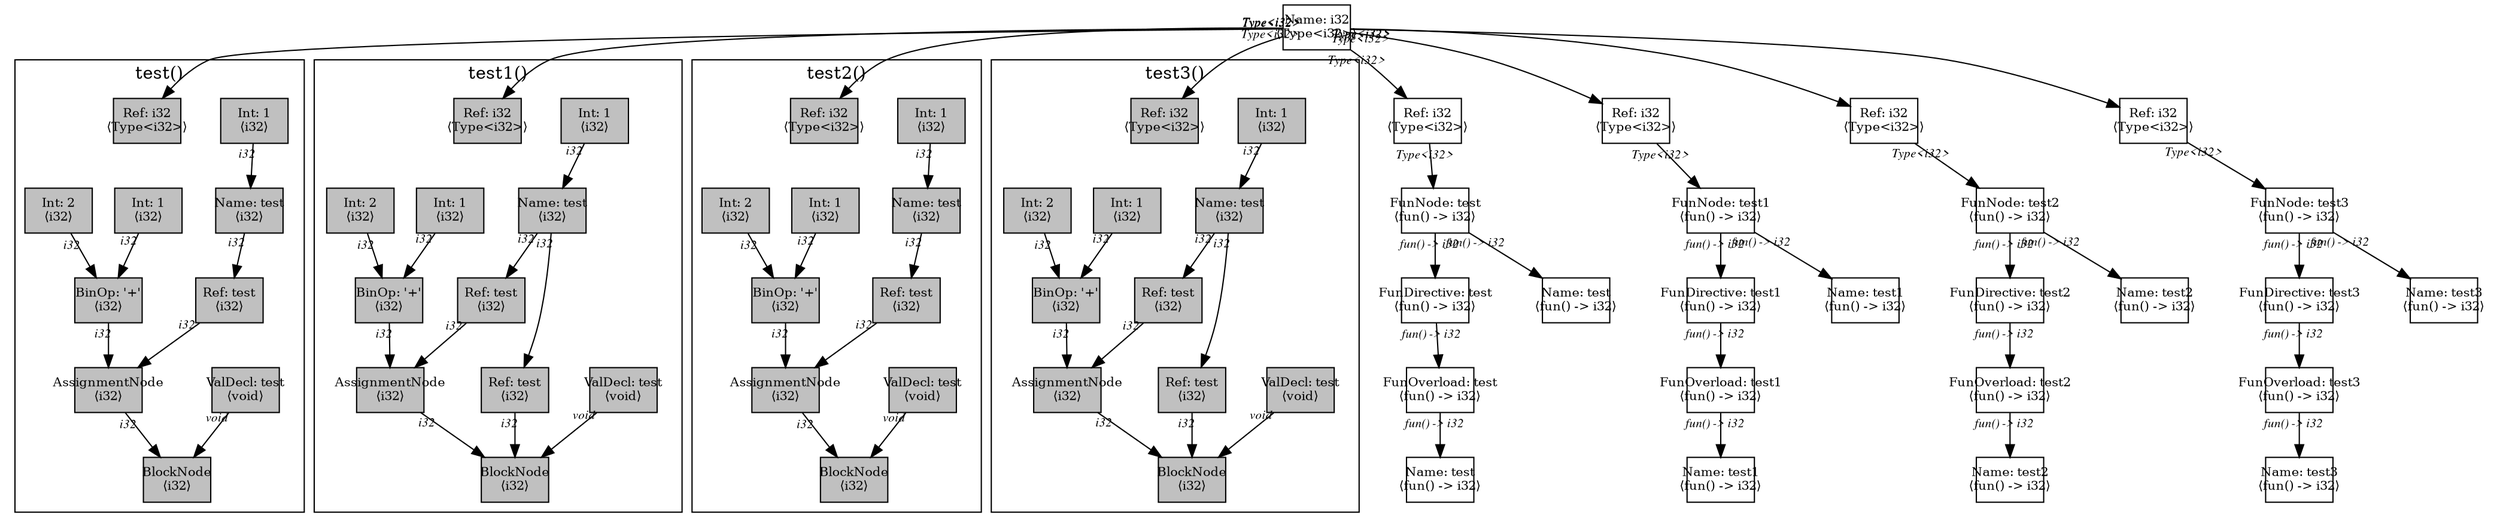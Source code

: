 digraph Document {
  node [shape=box,fixedsize=shape fontsize=10]
  1 [label="Name: i32\n⟨Type<i32>⟩", fillcolor=grey];
  2 [label="FunOverload: test\n⟨fun() -> i32⟩", fillcolor=grey];
  3 [label="FunDirective: test\n⟨fun() -> i32⟩", fillcolor=grey];
  4 [label="FunNode: test\n⟨fun() -> i32⟩", fillcolor=grey];
  5 [label="Ref: i32\n⟨Type<i32>⟩", fillcolor=grey];
  6 [label="Name: test\n⟨fun() -> i32⟩", fillcolor=grey];
  7 [label="Name: test\n⟨fun() -> i32⟩", fillcolor=grey];
  8 [label="FunOverload: test1\n⟨fun() -> i32⟩", fillcolor=grey];
  9 [label="FunDirective: test1\n⟨fun() -> i32⟩", fillcolor=grey];
  10 [label="FunNode: test1\n⟨fun() -> i32⟩", fillcolor=grey];
  11 [label="Ref: i32\n⟨Type<i32>⟩", fillcolor=grey];
  12 [label="Name: test1\n⟨fun() -> i32⟩", fillcolor=grey];
  13 [label="Name: test1\n⟨fun() -> i32⟩", fillcolor=grey];
  14 [label="FunOverload: test2\n⟨fun() -> i32⟩", fillcolor=grey];
  15 [label="FunDirective: test2\n⟨fun() -> i32⟩", fillcolor=grey];
  16 [label="FunNode: test2\n⟨fun() -> i32⟩", fillcolor=grey];
  17 [label="Ref: i32\n⟨Type<i32>⟩", fillcolor=grey];
  18 [label="Name: test2\n⟨fun() -> i32⟩", fillcolor=grey];
  19 [label="Name: test2\n⟨fun() -> i32⟩", fillcolor=grey];
  20 [label="FunOverload: test3\n⟨fun() -> i32⟩", fillcolor=grey];
  21 [label="FunDirective: test3\n⟨fun() -> i32⟩", fillcolor=grey];
  22 [label="FunNode: test3\n⟨fun() -> i32⟩", fillcolor=grey];
  23 [label="Ref: i32\n⟨Type<i32>⟩", fillcolor=grey];
  24 [label="Name: test3\n⟨fun() -> i32⟩", fillcolor=grey];
  25 [label="Name: test3\n⟨fun() -> i32⟩", fillcolor=grey];
  subgraph cluster0 {
    node [style=filled, fillcolor=grey];
    26 [label="BlockNode\n⟨i32⟩", fillcolor=grey];
    27 [label="ValDecl: test\n⟨void⟩", fillcolor=grey];
    28 [label="Name: test\n⟨i32⟩", fillcolor=grey];
    29 [label="Int: 1\n⟨i32⟩", fillcolor=grey];
    30 [label="AssignmentNode\n⟨i32⟩", fillcolor=grey];
    31 [label="Ref: test\n⟨i32⟩", fillcolor=grey];
    32 [label="BinOp: '+'\n⟨i32⟩", fillcolor=grey];
    33 [label="Int: 1\n⟨i32⟩", fillcolor=grey];
    34 [label="Int: 2\n⟨i32⟩", fillcolor=grey];
    35 [label="Ref: i32\n⟨Type<i32>⟩", fillcolor=grey];
    27 -> 26[taillabel="void" labeldistance="1" fontname="times  italic" fontsize = 10 color="black" ];
    28 -> 31[taillabel="i32" labeldistance="1" fontname="times  italic" fontsize = 10 color="black" ];
    29 -> 28[taillabel="i32" labeldistance="1" fontname="times  italic" fontsize = 10 color="black" ];
    30 -> 26[taillabel="i32" labeldistance="1" fontname="times  italic" fontsize = 10 color="black" ];
    31 -> 30[taillabel="i32" labeldistance="1" fontname="times  italic" fontsize = 10 color="black" ];
    32 -> 30[taillabel="i32" labeldistance="1" fontname="times  italic" fontsize = 10 color="black" ];
    33 -> 32[taillabel="i32" labeldistance="1" fontname="times  italic" fontsize = 10 color="black" ];
    34 -> 32[taillabel="i32" labeldistance="1" fontname="times  italic" fontsize = 10 color="black" ];
  label = "test()";
}
  subgraph cluster1 {
    node [style=filled, fillcolor=grey];
    36 [label="BlockNode\n⟨i32⟩", fillcolor=grey];
    37 [label="ValDecl: test\n⟨void⟩", fillcolor=grey];
    38 [label="Name: test\n⟨i32⟩", fillcolor=grey];
    39 [label="Int: 1\n⟨i32⟩", fillcolor=grey];
    40 [label="AssignmentNode\n⟨i32⟩", fillcolor=grey];
    41 [label="Ref: test\n⟨i32⟩", fillcolor=grey];
    42 [label="BinOp: '+'\n⟨i32⟩", fillcolor=grey];
    43 [label="Int: 1\n⟨i32⟩", fillcolor=grey];
    44 [label="Int: 2\n⟨i32⟩", fillcolor=grey];
    45 [label="Ref: test\n⟨i32⟩", fillcolor=grey];
    46 [label="Ref: i32\n⟨Type<i32>⟩", fillcolor=grey];
    37 -> 36[taillabel="void" labeldistance="1" fontname="times  italic" fontsize = 10 color="black" ];
    38 -> 41[taillabel="i32" labeldistance="1" fontname="times  italic" fontsize = 10 color="black" ];
    38 -> 45[taillabel="i32" labeldistance="1" fontname="times  italic" fontsize = 10 color="black" ];
    39 -> 38[taillabel="i32" labeldistance="1" fontname="times  italic" fontsize = 10 color="black" ];
    40 -> 36[taillabel="i32" labeldistance="1" fontname="times  italic" fontsize = 10 color="black" ];
    41 -> 40[taillabel="i32" labeldistance="1" fontname="times  italic" fontsize = 10 color="black" ];
    42 -> 40[taillabel="i32" labeldistance="1" fontname="times  italic" fontsize = 10 color="black" ];
    43 -> 42[taillabel="i32" labeldistance="1" fontname="times  italic" fontsize = 10 color="black" ];
    44 -> 42[taillabel="i32" labeldistance="1" fontname="times  italic" fontsize = 10 color="black" ];
    45 -> 36[taillabel="i32" labeldistance="1" fontname="times  italic" fontsize = 10 color="black" ];
  label = "test1()";
}
  subgraph cluster2 {
    node [style=filled, fillcolor=grey];
    47 [label="BlockNode\n⟨i32⟩", fillcolor=grey];
    48 [label="ValDecl: test\n⟨void⟩", fillcolor=grey];
    49 [label="Name: test\n⟨i32⟩", fillcolor=grey];
    50 [label="Int: 1\n⟨i32⟩", fillcolor=grey];
    51 [label="AssignmentNode\n⟨i32⟩", fillcolor=grey];
    52 [label="Ref: test\n⟨i32⟩", fillcolor=grey];
    53 [label="BinOp: '+'\n⟨i32⟩", fillcolor=grey];
    54 [label="Int: 1\n⟨i32⟩", fillcolor=grey];
    55 [label="Int: 2\n⟨i32⟩", fillcolor=grey];
    56 [label="Ref: i32\n⟨Type<i32>⟩", fillcolor=grey];
    48 -> 47[taillabel="void" labeldistance="1" fontname="times  italic" fontsize = 10 color="black" ];
    49 -> 52[taillabel="i32" labeldistance="1" fontname="times  italic" fontsize = 10 color="black" ];
    50 -> 49[taillabel="i32" labeldistance="1" fontname="times  italic" fontsize = 10 color="black" ];
    51 -> 47[taillabel="i32" labeldistance="1" fontname="times  italic" fontsize = 10 color="black" ];
    52 -> 51[taillabel="i32" labeldistance="1" fontname="times  italic" fontsize = 10 color="black" ];
    53 -> 51[taillabel="i32" labeldistance="1" fontname="times  italic" fontsize = 10 color="black" ];
    54 -> 53[taillabel="i32" labeldistance="1" fontname="times  italic" fontsize = 10 color="black" ];
    55 -> 53[taillabel="i32" labeldistance="1" fontname="times  italic" fontsize = 10 color="black" ];
  label = "test2()";
}
  subgraph cluster3 {
    node [style=filled, fillcolor=grey];
    57 [label="BlockNode\n⟨i32⟩", fillcolor=grey];
    58 [label="ValDecl: test\n⟨void⟩", fillcolor=grey];
    59 [label="Name: test\n⟨i32⟩", fillcolor=grey];
    60 [label="Int: 1\n⟨i32⟩", fillcolor=grey];
    61 [label="AssignmentNode\n⟨i32⟩", fillcolor=grey];
    62 [label="Ref: test\n⟨i32⟩", fillcolor=grey];
    63 [label="BinOp: '+'\n⟨i32⟩", fillcolor=grey];
    64 [label="Int: 1\n⟨i32⟩", fillcolor=grey];
    65 [label="Int: 2\n⟨i32⟩", fillcolor=grey];
    66 [label="Ref: test\n⟨i32⟩", fillcolor=grey];
    67 [label="Ref: i32\n⟨Type<i32>⟩", fillcolor=grey];
    58 -> 57[taillabel="void" labeldistance="1" fontname="times  italic" fontsize = 10 color="black" ];
    59 -> 62[taillabel="i32" labeldistance="1" fontname="times  italic" fontsize = 10 color="black" ];
    59 -> 66[taillabel="i32" labeldistance="1" fontname="times  italic" fontsize = 10 color="black" ];
    60 -> 59[taillabel="i32" labeldistance="1" fontname="times  italic" fontsize = 10 color="black" ];
    61 -> 57[taillabel="i32" labeldistance="1" fontname="times  italic" fontsize = 10 color="black" ];
    62 -> 61[taillabel="i32" labeldistance="1" fontname="times  italic" fontsize = 10 color="black" ];
    63 -> 61[taillabel="i32" labeldistance="1" fontname="times  italic" fontsize = 10 color="black" ];
    64 -> 63[taillabel="i32" labeldistance="1" fontname="times  italic" fontsize = 10 color="black" ];
    65 -> 63[taillabel="i32" labeldistance="1" fontname="times  italic" fontsize = 10 color="black" ];
    66 -> 57[taillabel="i32" labeldistance="1" fontname="times  italic" fontsize = 10 color="black" ];
  label = "test3()";
}
  1 -> 5[taillabel="Type<i32>" labeldistance="1" fontname="times  italic" fontsize = 10 color="black" ];
  1 -> 11[taillabel="Type<i32>" labeldistance="1" fontname="times  italic" fontsize = 10 color="black" ];
  1 -> 17[taillabel="Type<i32>" labeldistance="1" fontname="times  italic" fontsize = 10 color="black" ];
  1 -> 23[taillabel="Type<i32>" labeldistance="1" fontname="times  italic" fontsize = 10 color="black" ];
  1 -> 35[taillabel="Type<i32>" labeldistance="1" fontname="times  italic" fontsize = 10 color="black" ];
  1 -> 46[taillabel="Type<i32>" labeldistance="1" fontname="times  italic" fontsize = 10 color="black" ];
  1 -> 56[taillabel="Type<i32>" labeldistance="1" fontname="times  italic" fontsize = 10 color="black" ];
  1 -> 67[taillabel="Type<i32>" labeldistance="1" fontname="times  italic" fontsize = 10 color="black" ];
  2 -> 7[taillabel="fun() -> i32" labeldistance="1" fontname="times  italic" fontsize = 10 color="black" ];
  3 -> 2[taillabel="fun() -> i32" labeldistance="1" fontname="times  italic" fontsize = 10 color="black" ];
  4 -> 6[taillabel="fun() -> i32" labeldistance="1" fontname="times  italic" fontsize = 10 color="black" ];
  4 -> 3[taillabel="fun() -> i32" labeldistance="1" fontname="times  italic" fontsize = 10 color="black" ];
  5 -> 4[taillabel="Type<i32>" labeldistance="1" fontname="times  italic" fontsize = 10 color="black" ];
  8 -> 13[taillabel="fun() -> i32" labeldistance="1" fontname="times  italic" fontsize = 10 color="black" ];
  9 -> 8[taillabel="fun() -> i32" labeldistance="1" fontname="times  italic" fontsize = 10 color="black" ];
  10 -> 12[taillabel="fun() -> i32" labeldistance="1" fontname="times  italic" fontsize = 10 color="black" ];
  10 -> 9[taillabel="fun() -> i32" labeldistance="1" fontname="times  italic" fontsize = 10 color="black" ];
  11 -> 10[taillabel="Type<i32>" labeldistance="1" fontname="times  italic" fontsize = 10 color="black" ];
  14 -> 19[taillabel="fun() -> i32" labeldistance="1" fontname="times  italic" fontsize = 10 color="black" ];
  15 -> 14[taillabel="fun() -> i32" labeldistance="1" fontname="times  italic" fontsize = 10 color="black" ];
  16 -> 18[taillabel="fun() -> i32" labeldistance="1" fontname="times  italic" fontsize = 10 color="black" ];
  16 -> 15[taillabel="fun() -> i32" labeldistance="1" fontname="times  italic" fontsize = 10 color="black" ];
  17 -> 16[taillabel="Type<i32>" labeldistance="1" fontname="times  italic" fontsize = 10 color="black" ];
  20 -> 25[taillabel="fun() -> i32" labeldistance="1" fontname="times  italic" fontsize = 10 color="black" ];
  21 -> 20[taillabel="fun() -> i32" labeldistance="1" fontname="times  italic" fontsize = 10 color="black" ];
  22 -> 24[taillabel="fun() -> i32" labeldistance="1" fontname="times  italic" fontsize = 10 color="black" ];
  22 -> 21[taillabel="fun() -> i32" labeldistance="1" fontname="times  italic" fontsize = 10 color="black" ];
  23 -> 22[taillabel="Type<i32>" labeldistance="1" fontname="times  italic" fontsize = 10 color="black" ];
  label="";
}

